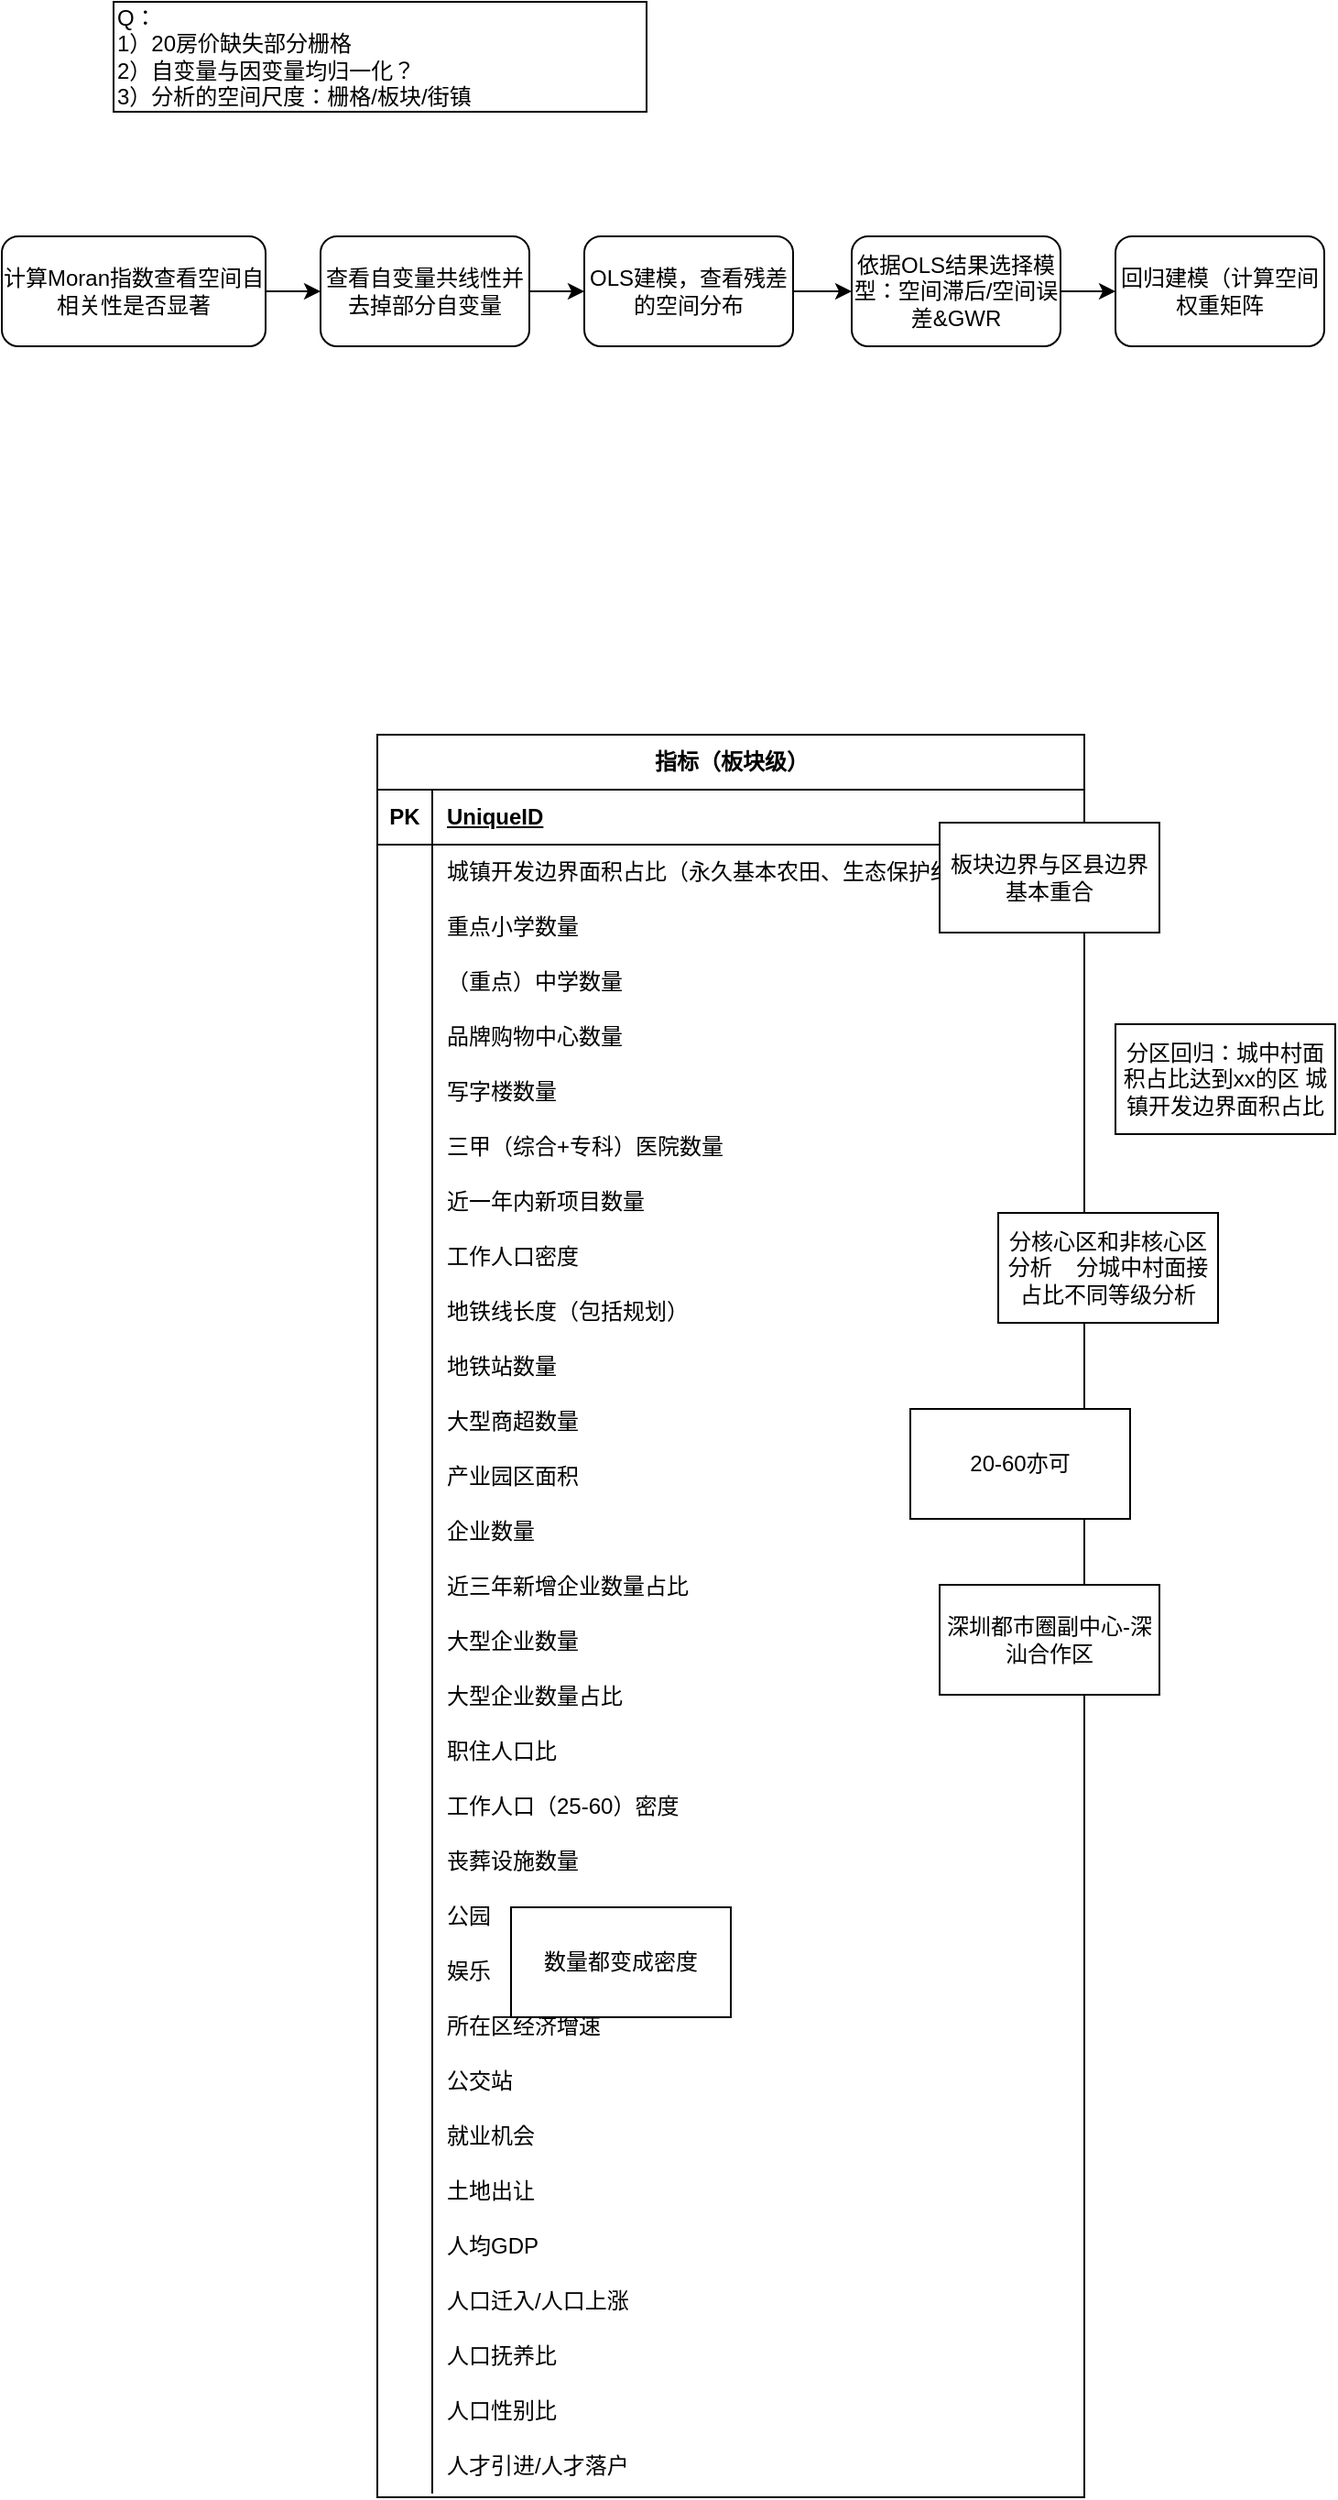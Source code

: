 <mxfile version="21.1.7" type="github">
  <diagram name="第 1 页" id="2RVoSp2hyiVE2TrDXlBS">
    <mxGraphModel dx="774" dy="516" grid="1" gridSize="16" guides="1" tooltips="1" connect="1" arrows="1" fold="1" page="1" pageScale="1" pageWidth="827" pageHeight="1169" math="0" shadow="0">
      <root>
        <mxCell id="0" />
        <mxCell id="1" parent="0" />
        <mxCell id="lRFjzlrGmd7auga3LPME-5" value="指标（板块级）" style="shape=table;startSize=30;container=1;collapsible=1;childLayout=tableLayout;fixedRows=1;rowLines=0;fontStyle=1;align=center;resizeLast=1;html=1;" parent="1" vertex="1">
          <mxGeometry x="221" y="432" width="386" height="962" as="geometry">
            <mxRectangle x="110" y="230" width="120" height="30" as="alternateBounds" />
          </mxGeometry>
        </mxCell>
        <mxCell id="lRFjzlrGmd7auga3LPME-6" value="" style="shape=tableRow;horizontal=0;startSize=0;swimlaneHead=0;swimlaneBody=0;fillColor=none;collapsible=0;dropTarget=0;points=[[0,0.5],[1,0.5]];portConstraint=eastwest;top=0;left=0;right=0;bottom=1;" parent="lRFjzlrGmd7auga3LPME-5" vertex="1">
          <mxGeometry y="30" width="386" height="30" as="geometry" />
        </mxCell>
        <mxCell id="lRFjzlrGmd7auga3LPME-7" value="PK" style="shape=partialRectangle;connectable=0;fillColor=none;top=0;left=0;bottom=0;right=0;fontStyle=1;overflow=hidden;whiteSpace=wrap;html=1;" parent="lRFjzlrGmd7auga3LPME-6" vertex="1">
          <mxGeometry width="30" height="30" as="geometry">
            <mxRectangle width="30" height="30" as="alternateBounds" />
          </mxGeometry>
        </mxCell>
        <mxCell id="lRFjzlrGmd7auga3LPME-8" value="UniqueID" style="shape=partialRectangle;connectable=0;fillColor=none;top=0;left=0;bottom=0;right=0;align=left;spacingLeft=6;fontStyle=5;overflow=hidden;whiteSpace=wrap;html=1;" parent="lRFjzlrGmd7auga3LPME-6" vertex="1">
          <mxGeometry x="30" width="356" height="30" as="geometry">
            <mxRectangle width="356" height="30" as="alternateBounds" />
          </mxGeometry>
        </mxCell>
        <mxCell id="lRFjzlrGmd7auga3LPME-12" value="" style="shape=tableRow;horizontal=0;startSize=0;swimlaneHead=0;swimlaneBody=0;fillColor=none;collapsible=0;dropTarget=0;points=[[0,0.5],[1,0.5]];portConstraint=eastwest;top=0;left=0;right=0;bottom=0;" parent="lRFjzlrGmd7auga3LPME-5" vertex="1">
          <mxGeometry y="60" width="386" height="30" as="geometry" />
        </mxCell>
        <mxCell id="lRFjzlrGmd7auga3LPME-13" value="" style="shape=partialRectangle;connectable=0;fillColor=none;top=0;left=0;bottom=0;right=0;editable=1;overflow=hidden;whiteSpace=wrap;html=1;" parent="lRFjzlrGmd7auga3LPME-12" vertex="1">
          <mxGeometry width="30" height="30" as="geometry">
            <mxRectangle width="30" height="30" as="alternateBounds" />
          </mxGeometry>
        </mxCell>
        <mxCell id="lRFjzlrGmd7auga3LPME-14" value="城镇开发边界面积占比（永久基本农田、生态保护红线占比）" style="shape=partialRectangle;connectable=0;fillColor=none;top=0;left=0;bottom=0;right=0;align=left;spacingLeft=6;overflow=hidden;whiteSpace=wrap;html=1;" parent="lRFjzlrGmd7auga3LPME-12" vertex="1">
          <mxGeometry x="30" width="356" height="30" as="geometry">
            <mxRectangle width="356" height="30" as="alternateBounds" />
          </mxGeometry>
        </mxCell>
        <mxCell id="lRFjzlrGmd7auga3LPME-15" value="" style="shape=tableRow;horizontal=0;startSize=0;swimlaneHead=0;swimlaneBody=0;fillColor=none;collapsible=0;dropTarget=0;points=[[0,0.5],[1,0.5]];portConstraint=eastwest;top=0;left=0;right=0;bottom=0;" parent="lRFjzlrGmd7auga3LPME-5" vertex="1">
          <mxGeometry y="90" width="386" height="30" as="geometry" />
        </mxCell>
        <mxCell id="lRFjzlrGmd7auga3LPME-16" value="" style="shape=partialRectangle;connectable=0;fillColor=none;top=0;left=0;bottom=0;right=0;editable=1;overflow=hidden;whiteSpace=wrap;html=1;" parent="lRFjzlrGmd7auga3LPME-15" vertex="1">
          <mxGeometry width="30" height="30" as="geometry">
            <mxRectangle width="30" height="30" as="alternateBounds" />
          </mxGeometry>
        </mxCell>
        <mxCell id="lRFjzlrGmd7auga3LPME-17" value="重点小学数量" style="shape=partialRectangle;connectable=0;fillColor=none;top=0;left=0;bottom=0;right=0;align=left;spacingLeft=6;overflow=hidden;whiteSpace=wrap;html=1;" parent="lRFjzlrGmd7auga3LPME-15" vertex="1">
          <mxGeometry x="30" width="356" height="30" as="geometry">
            <mxRectangle width="356" height="30" as="alternateBounds" />
          </mxGeometry>
        </mxCell>
        <mxCell id="lRFjzlrGmd7auga3LPME-31" style="shape=tableRow;horizontal=0;startSize=0;swimlaneHead=0;swimlaneBody=0;fillColor=none;collapsible=0;dropTarget=0;points=[[0,0.5],[1,0.5]];portConstraint=eastwest;top=0;left=0;right=0;bottom=0;" parent="lRFjzlrGmd7auga3LPME-5" vertex="1">
          <mxGeometry y="120" width="386" height="30" as="geometry" />
        </mxCell>
        <mxCell id="lRFjzlrGmd7auga3LPME-32" style="shape=partialRectangle;connectable=0;fillColor=none;top=0;left=0;bottom=0;right=0;editable=1;overflow=hidden;whiteSpace=wrap;html=1;" parent="lRFjzlrGmd7auga3LPME-31" vertex="1">
          <mxGeometry width="30" height="30" as="geometry">
            <mxRectangle width="30" height="30" as="alternateBounds" />
          </mxGeometry>
        </mxCell>
        <mxCell id="lRFjzlrGmd7auga3LPME-33" value="（重点）中学数量" style="shape=partialRectangle;connectable=0;fillColor=none;top=0;left=0;bottom=0;right=0;align=left;spacingLeft=6;overflow=hidden;whiteSpace=wrap;html=1;" parent="lRFjzlrGmd7auga3LPME-31" vertex="1">
          <mxGeometry x="30" width="356" height="30" as="geometry">
            <mxRectangle width="356" height="30" as="alternateBounds" />
          </mxGeometry>
        </mxCell>
        <mxCell id="lRFjzlrGmd7auga3LPME-28" style="shape=tableRow;horizontal=0;startSize=0;swimlaneHead=0;swimlaneBody=0;fillColor=none;collapsible=0;dropTarget=0;points=[[0,0.5],[1,0.5]];portConstraint=eastwest;top=0;left=0;right=0;bottom=0;" parent="lRFjzlrGmd7auga3LPME-5" vertex="1">
          <mxGeometry y="150" width="386" height="30" as="geometry" />
        </mxCell>
        <mxCell id="lRFjzlrGmd7auga3LPME-29" style="shape=partialRectangle;connectable=0;fillColor=none;top=0;left=0;bottom=0;right=0;editable=1;overflow=hidden;whiteSpace=wrap;html=1;" parent="lRFjzlrGmd7auga3LPME-28" vertex="1">
          <mxGeometry width="30" height="30" as="geometry">
            <mxRectangle width="30" height="30" as="alternateBounds" />
          </mxGeometry>
        </mxCell>
        <mxCell id="lRFjzlrGmd7auga3LPME-30" value="品牌购物中心数量" style="shape=partialRectangle;connectable=0;fillColor=none;top=0;left=0;bottom=0;right=0;align=left;spacingLeft=6;overflow=hidden;whiteSpace=wrap;html=1;" parent="lRFjzlrGmd7auga3LPME-28" vertex="1">
          <mxGeometry x="30" width="356" height="30" as="geometry">
            <mxRectangle width="356" height="30" as="alternateBounds" />
          </mxGeometry>
        </mxCell>
        <mxCell id="lRFjzlrGmd7auga3LPME-25" style="shape=tableRow;horizontal=0;startSize=0;swimlaneHead=0;swimlaneBody=0;fillColor=none;collapsible=0;dropTarget=0;points=[[0,0.5],[1,0.5]];portConstraint=eastwest;top=0;left=0;right=0;bottom=0;" parent="lRFjzlrGmd7auga3LPME-5" vertex="1">
          <mxGeometry y="180" width="386" height="30" as="geometry" />
        </mxCell>
        <mxCell id="lRFjzlrGmd7auga3LPME-26" style="shape=partialRectangle;connectable=0;fillColor=none;top=0;left=0;bottom=0;right=0;editable=1;overflow=hidden;whiteSpace=wrap;html=1;" parent="lRFjzlrGmd7auga3LPME-25" vertex="1">
          <mxGeometry width="30" height="30" as="geometry">
            <mxRectangle width="30" height="30" as="alternateBounds" />
          </mxGeometry>
        </mxCell>
        <mxCell id="lRFjzlrGmd7auga3LPME-27" value="写字楼数量" style="shape=partialRectangle;connectable=0;fillColor=none;top=0;left=0;bottom=0;right=0;align=left;spacingLeft=6;overflow=hidden;whiteSpace=wrap;html=1;" parent="lRFjzlrGmd7auga3LPME-25" vertex="1">
          <mxGeometry x="30" width="356" height="30" as="geometry">
            <mxRectangle width="356" height="30" as="alternateBounds" />
          </mxGeometry>
        </mxCell>
        <mxCell id="lRFjzlrGmd7auga3LPME-22" style="shape=tableRow;horizontal=0;startSize=0;swimlaneHead=0;swimlaneBody=0;fillColor=none;collapsible=0;dropTarget=0;points=[[0,0.5],[1,0.5]];portConstraint=eastwest;top=0;left=0;right=0;bottom=0;" parent="lRFjzlrGmd7auga3LPME-5" vertex="1">
          <mxGeometry y="210" width="386" height="30" as="geometry" />
        </mxCell>
        <mxCell id="lRFjzlrGmd7auga3LPME-23" style="shape=partialRectangle;connectable=0;fillColor=none;top=0;left=0;bottom=0;right=0;editable=1;overflow=hidden;whiteSpace=wrap;html=1;" parent="lRFjzlrGmd7auga3LPME-22" vertex="1">
          <mxGeometry width="30" height="30" as="geometry">
            <mxRectangle width="30" height="30" as="alternateBounds" />
          </mxGeometry>
        </mxCell>
        <mxCell id="lRFjzlrGmd7auga3LPME-24" value="三甲（综合+专科）医院数量" style="shape=partialRectangle;connectable=0;fillColor=none;top=0;left=0;bottom=0;right=0;align=left;spacingLeft=6;overflow=hidden;whiteSpace=wrap;html=1;" parent="lRFjzlrGmd7auga3LPME-22" vertex="1">
          <mxGeometry x="30" width="356" height="30" as="geometry">
            <mxRectangle width="356" height="30" as="alternateBounds" />
          </mxGeometry>
        </mxCell>
        <mxCell id="lRFjzlrGmd7auga3LPME-19" style="shape=tableRow;horizontal=0;startSize=0;swimlaneHead=0;swimlaneBody=0;fillColor=none;collapsible=0;dropTarget=0;points=[[0,0.5],[1,0.5]];portConstraint=eastwest;top=0;left=0;right=0;bottom=0;" parent="lRFjzlrGmd7auga3LPME-5" vertex="1">
          <mxGeometry y="240" width="386" height="30" as="geometry" />
        </mxCell>
        <mxCell id="lRFjzlrGmd7auga3LPME-20" style="shape=partialRectangle;connectable=0;fillColor=none;top=0;left=0;bottom=0;right=0;editable=1;overflow=hidden;whiteSpace=wrap;html=1;" parent="lRFjzlrGmd7auga3LPME-19" vertex="1">
          <mxGeometry width="30" height="30" as="geometry">
            <mxRectangle width="30" height="30" as="alternateBounds" />
          </mxGeometry>
        </mxCell>
        <mxCell id="lRFjzlrGmd7auga3LPME-21" value="近一年内新项目数量" style="shape=partialRectangle;connectable=0;fillColor=none;top=0;left=0;bottom=0;right=0;align=left;spacingLeft=6;overflow=hidden;whiteSpace=wrap;html=1;" parent="lRFjzlrGmd7auga3LPME-19" vertex="1">
          <mxGeometry x="30" width="356" height="30" as="geometry">
            <mxRectangle width="356" height="30" as="alternateBounds" />
          </mxGeometry>
        </mxCell>
        <mxCell id="lRFjzlrGmd7auga3LPME-43" style="shape=tableRow;horizontal=0;startSize=0;swimlaneHead=0;swimlaneBody=0;fillColor=none;collapsible=0;dropTarget=0;points=[[0,0.5],[1,0.5]];portConstraint=eastwest;top=0;left=0;right=0;bottom=0;" parent="lRFjzlrGmd7auga3LPME-5" vertex="1">
          <mxGeometry y="270" width="386" height="30" as="geometry" />
        </mxCell>
        <mxCell id="lRFjzlrGmd7auga3LPME-44" style="shape=partialRectangle;connectable=0;fillColor=none;top=0;left=0;bottom=0;right=0;editable=1;overflow=hidden;whiteSpace=wrap;html=1;" parent="lRFjzlrGmd7auga3LPME-43" vertex="1">
          <mxGeometry width="30" height="30" as="geometry">
            <mxRectangle width="30" height="30" as="alternateBounds" />
          </mxGeometry>
        </mxCell>
        <mxCell id="lRFjzlrGmd7auga3LPME-45" value="工作人口密度" style="shape=partialRectangle;connectable=0;fillColor=none;top=0;left=0;bottom=0;right=0;align=left;spacingLeft=6;overflow=hidden;whiteSpace=wrap;html=1;" parent="lRFjzlrGmd7auga3LPME-43" vertex="1">
          <mxGeometry x="30" width="356" height="30" as="geometry">
            <mxRectangle width="356" height="30" as="alternateBounds" />
          </mxGeometry>
        </mxCell>
        <mxCell id="lRFjzlrGmd7auga3LPME-40" style="shape=tableRow;horizontal=0;startSize=0;swimlaneHead=0;swimlaneBody=0;fillColor=none;collapsible=0;dropTarget=0;points=[[0,0.5],[1,0.5]];portConstraint=eastwest;top=0;left=0;right=0;bottom=0;" parent="lRFjzlrGmd7auga3LPME-5" vertex="1">
          <mxGeometry y="300" width="386" height="30" as="geometry" />
        </mxCell>
        <mxCell id="lRFjzlrGmd7auga3LPME-41" style="shape=partialRectangle;connectable=0;fillColor=none;top=0;left=0;bottom=0;right=0;editable=1;overflow=hidden;whiteSpace=wrap;html=1;" parent="lRFjzlrGmd7auga3LPME-40" vertex="1">
          <mxGeometry width="30" height="30" as="geometry">
            <mxRectangle width="30" height="30" as="alternateBounds" />
          </mxGeometry>
        </mxCell>
        <mxCell id="lRFjzlrGmd7auga3LPME-42" value="地铁线长度（包括规划）" style="shape=partialRectangle;connectable=0;fillColor=none;top=0;left=0;bottom=0;right=0;align=left;spacingLeft=6;overflow=hidden;whiteSpace=wrap;html=1;" parent="lRFjzlrGmd7auga3LPME-40" vertex="1">
          <mxGeometry x="30" width="356" height="30" as="geometry">
            <mxRectangle width="356" height="30" as="alternateBounds" />
          </mxGeometry>
        </mxCell>
        <mxCell id="lRFjzlrGmd7auga3LPME-37" style="shape=tableRow;horizontal=0;startSize=0;swimlaneHead=0;swimlaneBody=0;fillColor=none;collapsible=0;dropTarget=0;points=[[0,0.5],[1,0.5]];portConstraint=eastwest;top=0;left=0;right=0;bottom=0;" parent="lRFjzlrGmd7auga3LPME-5" vertex="1">
          <mxGeometry y="330" width="386" height="30" as="geometry" />
        </mxCell>
        <mxCell id="lRFjzlrGmd7auga3LPME-38" style="shape=partialRectangle;connectable=0;fillColor=none;top=0;left=0;bottom=0;right=0;editable=1;overflow=hidden;whiteSpace=wrap;html=1;" parent="lRFjzlrGmd7auga3LPME-37" vertex="1">
          <mxGeometry width="30" height="30" as="geometry">
            <mxRectangle width="30" height="30" as="alternateBounds" />
          </mxGeometry>
        </mxCell>
        <mxCell id="lRFjzlrGmd7auga3LPME-39" value="地铁站数量" style="shape=partialRectangle;connectable=0;fillColor=none;top=0;left=0;bottom=0;right=0;align=left;spacingLeft=6;overflow=hidden;whiteSpace=wrap;html=1;" parent="lRFjzlrGmd7auga3LPME-37" vertex="1">
          <mxGeometry x="30" width="356" height="30" as="geometry">
            <mxRectangle width="356" height="30" as="alternateBounds" />
          </mxGeometry>
        </mxCell>
        <mxCell id="lRFjzlrGmd7auga3LPME-34" style="shape=tableRow;horizontal=0;startSize=0;swimlaneHead=0;swimlaneBody=0;fillColor=none;collapsible=0;dropTarget=0;points=[[0,0.5],[1,0.5]];portConstraint=eastwest;top=0;left=0;right=0;bottom=0;" parent="lRFjzlrGmd7auga3LPME-5" vertex="1">
          <mxGeometry y="360" width="386" height="30" as="geometry" />
        </mxCell>
        <mxCell id="lRFjzlrGmd7auga3LPME-35" style="shape=partialRectangle;connectable=0;fillColor=none;top=0;left=0;bottom=0;right=0;editable=1;overflow=hidden;whiteSpace=wrap;html=1;" parent="lRFjzlrGmd7auga3LPME-34" vertex="1">
          <mxGeometry width="30" height="30" as="geometry">
            <mxRectangle width="30" height="30" as="alternateBounds" />
          </mxGeometry>
        </mxCell>
        <mxCell id="lRFjzlrGmd7auga3LPME-36" value="大型商超数量" style="shape=partialRectangle;connectable=0;fillColor=none;top=0;left=0;bottom=0;right=0;align=left;spacingLeft=6;overflow=hidden;whiteSpace=wrap;html=1;" parent="lRFjzlrGmd7auga3LPME-34" vertex="1">
          <mxGeometry x="30" width="356" height="30" as="geometry">
            <mxRectangle width="356" height="30" as="alternateBounds" />
          </mxGeometry>
        </mxCell>
        <mxCell id="lRFjzlrGmd7auga3LPME-52" style="shape=tableRow;horizontal=0;startSize=0;swimlaneHead=0;swimlaneBody=0;fillColor=none;collapsible=0;dropTarget=0;points=[[0,0.5],[1,0.5]];portConstraint=eastwest;top=0;left=0;right=0;bottom=0;" parent="lRFjzlrGmd7auga3LPME-5" vertex="1">
          <mxGeometry y="390" width="386" height="30" as="geometry" />
        </mxCell>
        <mxCell id="lRFjzlrGmd7auga3LPME-53" style="shape=partialRectangle;connectable=0;fillColor=none;top=0;left=0;bottom=0;right=0;editable=1;overflow=hidden;whiteSpace=wrap;html=1;" parent="lRFjzlrGmd7auga3LPME-52" vertex="1">
          <mxGeometry width="30" height="30" as="geometry">
            <mxRectangle width="30" height="30" as="alternateBounds" />
          </mxGeometry>
        </mxCell>
        <mxCell id="lRFjzlrGmd7auga3LPME-54" value="产业园区面积" style="shape=partialRectangle;connectable=0;fillColor=none;top=0;left=0;bottom=0;right=0;align=left;spacingLeft=6;overflow=hidden;whiteSpace=wrap;html=1;" parent="lRFjzlrGmd7auga3LPME-52" vertex="1">
          <mxGeometry x="30" width="356" height="30" as="geometry">
            <mxRectangle width="356" height="30" as="alternateBounds" />
          </mxGeometry>
        </mxCell>
        <mxCell id="lRFjzlrGmd7auga3LPME-49" style="shape=tableRow;horizontal=0;startSize=0;swimlaneHead=0;swimlaneBody=0;fillColor=none;collapsible=0;dropTarget=0;points=[[0,0.5],[1,0.5]];portConstraint=eastwest;top=0;left=0;right=0;bottom=0;" parent="lRFjzlrGmd7auga3LPME-5" vertex="1">
          <mxGeometry y="420" width="386" height="30" as="geometry" />
        </mxCell>
        <mxCell id="lRFjzlrGmd7auga3LPME-50" style="shape=partialRectangle;connectable=0;fillColor=none;top=0;left=0;bottom=0;right=0;editable=1;overflow=hidden;whiteSpace=wrap;html=1;" parent="lRFjzlrGmd7auga3LPME-49" vertex="1">
          <mxGeometry width="30" height="30" as="geometry">
            <mxRectangle width="30" height="30" as="alternateBounds" />
          </mxGeometry>
        </mxCell>
        <mxCell id="lRFjzlrGmd7auga3LPME-51" value="企业数量" style="shape=partialRectangle;connectable=0;fillColor=none;top=0;left=0;bottom=0;right=0;align=left;spacingLeft=6;overflow=hidden;whiteSpace=wrap;html=1;" parent="lRFjzlrGmd7auga3LPME-49" vertex="1">
          <mxGeometry x="30" width="356" height="30" as="geometry">
            <mxRectangle width="356" height="30" as="alternateBounds" />
          </mxGeometry>
        </mxCell>
        <mxCell id="lRFjzlrGmd7auga3LPME-46" style="shape=tableRow;horizontal=0;startSize=0;swimlaneHead=0;swimlaneBody=0;fillColor=none;collapsible=0;dropTarget=0;points=[[0,0.5],[1,0.5]];portConstraint=eastwest;top=0;left=0;right=0;bottom=0;" parent="lRFjzlrGmd7auga3LPME-5" vertex="1">
          <mxGeometry y="450" width="386" height="30" as="geometry" />
        </mxCell>
        <mxCell id="lRFjzlrGmd7auga3LPME-47" style="shape=partialRectangle;connectable=0;fillColor=none;top=0;left=0;bottom=0;right=0;editable=1;overflow=hidden;whiteSpace=wrap;html=1;" parent="lRFjzlrGmd7auga3LPME-46" vertex="1">
          <mxGeometry width="30" height="30" as="geometry">
            <mxRectangle width="30" height="30" as="alternateBounds" />
          </mxGeometry>
        </mxCell>
        <mxCell id="lRFjzlrGmd7auga3LPME-48" value="近三年新增企业数量占比" style="shape=partialRectangle;connectable=0;fillColor=none;top=0;left=0;bottom=0;right=0;align=left;spacingLeft=6;overflow=hidden;whiteSpace=wrap;html=1;" parent="lRFjzlrGmd7auga3LPME-46" vertex="1">
          <mxGeometry x="30" width="356" height="30" as="geometry">
            <mxRectangle width="356" height="30" as="alternateBounds" />
          </mxGeometry>
        </mxCell>
        <mxCell id="lRFjzlrGmd7auga3LPME-55" style="shape=tableRow;horizontal=0;startSize=0;swimlaneHead=0;swimlaneBody=0;fillColor=none;collapsible=0;dropTarget=0;points=[[0,0.5],[1,0.5]];portConstraint=eastwest;top=0;left=0;right=0;bottom=0;" parent="lRFjzlrGmd7auga3LPME-5" vertex="1">
          <mxGeometry y="480" width="386" height="30" as="geometry" />
        </mxCell>
        <mxCell id="lRFjzlrGmd7auga3LPME-56" style="shape=partialRectangle;connectable=0;fillColor=none;top=0;left=0;bottom=0;right=0;editable=1;overflow=hidden;whiteSpace=wrap;html=1;" parent="lRFjzlrGmd7auga3LPME-55" vertex="1">
          <mxGeometry width="30" height="30" as="geometry">
            <mxRectangle width="30" height="30" as="alternateBounds" />
          </mxGeometry>
        </mxCell>
        <mxCell id="lRFjzlrGmd7auga3LPME-57" value="大型企业数量" style="shape=partialRectangle;connectable=0;fillColor=none;top=0;left=0;bottom=0;right=0;align=left;spacingLeft=6;overflow=hidden;whiteSpace=wrap;html=1;" parent="lRFjzlrGmd7auga3LPME-55" vertex="1">
          <mxGeometry x="30" width="356" height="30" as="geometry">
            <mxRectangle width="356" height="30" as="alternateBounds" />
          </mxGeometry>
        </mxCell>
        <mxCell id="lRFjzlrGmd7auga3LPME-59" style="shape=tableRow;horizontal=0;startSize=0;swimlaneHead=0;swimlaneBody=0;fillColor=none;collapsible=0;dropTarget=0;points=[[0,0.5],[1,0.5]];portConstraint=eastwest;top=0;left=0;right=0;bottom=0;" parent="lRFjzlrGmd7auga3LPME-5" vertex="1">
          <mxGeometry y="510" width="386" height="30" as="geometry" />
        </mxCell>
        <mxCell id="lRFjzlrGmd7auga3LPME-60" style="shape=partialRectangle;connectable=0;fillColor=none;top=0;left=0;bottom=0;right=0;editable=1;overflow=hidden;whiteSpace=wrap;html=1;" parent="lRFjzlrGmd7auga3LPME-59" vertex="1">
          <mxGeometry width="30" height="30" as="geometry">
            <mxRectangle width="30" height="30" as="alternateBounds" />
          </mxGeometry>
        </mxCell>
        <mxCell id="lRFjzlrGmd7auga3LPME-61" value="大型企业数量占比" style="shape=partialRectangle;connectable=0;fillColor=none;top=0;left=0;bottom=0;right=0;align=left;spacingLeft=6;overflow=hidden;whiteSpace=wrap;html=1;" parent="lRFjzlrGmd7auga3LPME-59" vertex="1">
          <mxGeometry x="30" width="356" height="30" as="geometry">
            <mxRectangle width="356" height="30" as="alternateBounds" />
          </mxGeometry>
        </mxCell>
        <mxCell id="lRFjzlrGmd7auga3LPME-65" style="shape=tableRow;horizontal=0;startSize=0;swimlaneHead=0;swimlaneBody=0;fillColor=none;collapsible=0;dropTarget=0;points=[[0,0.5],[1,0.5]];portConstraint=eastwest;top=0;left=0;right=0;bottom=0;" parent="lRFjzlrGmd7auga3LPME-5" vertex="1">
          <mxGeometry y="540" width="386" height="30" as="geometry" />
        </mxCell>
        <mxCell id="lRFjzlrGmd7auga3LPME-66" style="shape=partialRectangle;connectable=0;fillColor=none;top=0;left=0;bottom=0;right=0;editable=1;overflow=hidden;whiteSpace=wrap;html=1;" parent="lRFjzlrGmd7auga3LPME-65" vertex="1">
          <mxGeometry width="30" height="30" as="geometry">
            <mxRectangle width="30" height="30" as="alternateBounds" />
          </mxGeometry>
        </mxCell>
        <mxCell id="lRFjzlrGmd7auga3LPME-67" value="职住人口比" style="shape=partialRectangle;connectable=0;fillColor=none;top=0;left=0;bottom=0;right=0;align=left;spacingLeft=6;overflow=hidden;whiteSpace=wrap;html=1;" parent="lRFjzlrGmd7auga3LPME-65" vertex="1">
          <mxGeometry x="30" width="356" height="30" as="geometry">
            <mxRectangle width="356" height="30" as="alternateBounds" />
          </mxGeometry>
        </mxCell>
        <mxCell id="lRFjzlrGmd7auga3LPME-71" style="shape=tableRow;horizontal=0;startSize=0;swimlaneHead=0;swimlaneBody=0;fillColor=none;collapsible=0;dropTarget=0;points=[[0,0.5],[1,0.5]];portConstraint=eastwest;top=0;left=0;right=0;bottom=0;" parent="lRFjzlrGmd7auga3LPME-5" vertex="1">
          <mxGeometry y="570" width="386" height="30" as="geometry" />
        </mxCell>
        <mxCell id="lRFjzlrGmd7auga3LPME-72" style="shape=partialRectangle;connectable=0;fillColor=none;top=0;left=0;bottom=0;right=0;editable=1;overflow=hidden;whiteSpace=wrap;html=1;" parent="lRFjzlrGmd7auga3LPME-71" vertex="1">
          <mxGeometry width="30" height="30" as="geometry">
            <mxRectangle width="30" height="30" as="alternateBounds" />
          </mxGeometry>
        </mxCell>
        <mxCell id="lRFjzlrGmd7auga3LPME-73" value="工作人口（25-60）密度" style="shape=partialRectangle;connectable=0;fillColor=none;top=0;left=0;bottom=0;right=0;align=left;spacingLeft=6;overflow=hidden;whiteSpace=wrap;html=1;" parent="lRFjzlrGmd7auga3LPME-71" vertex="1">
          <mxGeometry x="30" width="356" height="30" as="geometry">
            <mxRectangle width="356" height="30" as="alternateBounds" />
          </mxGeometry>
        </mxCell>
        <mxCell id="lRFjzlrGmd7auga3LPME-74" style="shape=tableRow;horizontal=0;startSize=0;swimlaneHead=0;swimlaneBody=0;fillColor=none;collapsible=0;dropTarget=0;points=[[0,0.5],[1,0.5]];portConstraint=eastwest;top=0;left=0;right=0;bottom=0;" parent="lRFjzlrGmd7auga3LPME-5" vertex="1">
          <mxGeometry y="600" width="386" height="30" as="geometry" />
        </mxCell>
        <mxCell id="lRFjzlrGmd7auga3LPME-75" style="shape=partialRectangle;connectable=0;fillColor=none;top=0;left=0;bottom=0;right=0;editable=1;overflow=hidden;whiteSpace=wrap;html=1;" parent="lRFjzlrGmd7auga3LPME-74" vertex="1">
          <mxGeometry width="30" height="30" as="geometry">
            <mxRectangle width="30" height="30" as="alternateBounds" />
          </mxGeometry>
        </mxCell>
        <mxCell id="lRFjzlrGmd7auga3LPME-76" value="丧葬设施数量" style="shape=partialRectangle;connectable=0;fillColor=none;top=0;left=0;bottom=0;right=0;align=left;spacingLeft=6;overflow=hidden;whiteSpace=wrap;html=1;" parent="lRFjzlrGmd7auga3LPME-74" vertex="1">
          <mxGeometry x="30" width="356" height="30" as="geometry">
            <mxRectangle width="356" height="30" as="alternateBounds" />
          </mxGeometry>
        </mxCell>
        <mxCell id="lRFjzlrGmd7auga3LPME-81" style="shape=tableRow;horizontal=0;startSize=0;swimlaneHead=0;swimlaneBody=0;fillColor=none;collapsible=0;dropTarget=0;points=[[0,0.5],[1,0.5]];portConstraint=eastwest;top=0;left=0;right=0;bottom=0;" parent="lRFjzlrGmd7auga3LPME-5" vertex="1">
          <mxGeometry y="630" width="386" height="30" as="geometry" />
        </mxCell>
        <mxCell id="lRFjzlrGmd7auga3LPME-82" style="shape=partialRectangle;connectable=0;fillColor=none;top=0;left=0;bottom=0;right=0;editable=1;overflow=hidden;whiteSpace=wrap;html=1;" parent="lRFjzlrGmd7auga3LPME-81" vertex="1">
          <mxGeometry width="30" height="30" as="geometry">
            <mxRectangle width="30" height="30" as="alternateBounds" />
          </mxGeometry>
        </mxCell>
        <mxCell id="lRFjzlrGmd7auga3LPME-83" value="公园" style="shape=partialRectangle;connectable=0;fillColor=none;top=0;left=0;bottom=0;right=0;align=left;spacingLeft=6;overflow=hidden;whiteSpace=wrap;html=1;" parent="lRFjzlrGmd7auga3LPME-81" vertex="1">
          <mxGeometry x="30" width="356" height="30" as="geometry">
            <mxRectangle width="356" height="30" as="alternateBounds" />
          </mxGeometry>
        </mxCell>
        <mxCell id="lRFjzlrGmd7auga3LPME-84" style="shape=tableRow;horizontal=0;startSize=0;swimlaneHead=0;swimlaneBody=0;fillColor=none;collapsible=0;dropTarget=0;points=[[0,0.5],[1,0.5]];portConstraint=eastwest;top=0;left=0;right=0;bottom=0;" parent="lRFjzlrGmd7auga3LPME-5" vertex="1">
          <mxGeometry y="660" width="386" height="30" as="geometry" />
        </mxCell>
        <mxCell id="lRFjzlrGmd7auga3LPME-85" style="shape=partialRectangle;connectable=0;fillColor=none;top=0;left=0;bottom=0;right=0;editable=1;overflow=hidden;whiteSpace=wrap;html=1;" parent="lRFjzlrGmd7auga3LPME-84" vertex="1">
          <mxGeometry width="30" height="30" as="geometry">
            <mxRectangle width="30" height="30" as="alternateBounds" />
          </mxGeometry>
        </mxCell>
        <mxCell id="lRFjzlrGmd7auga3LPME-86" value="娱乐" style="shape=partialRectangle;connectable=0;fillColor=none;top=0;left=0;bottom=0;right=0;align=left;spacingLeft=6;overflow=hidden;whiteSpace=wrap;html=1;" parent="lRFjzlrGmd7auga3LPME-84" vertex="1">
          <mxGeometry x="30" width="356" height="30" as="geometry">
            <mxRectangle width="356" height="30" as="alternateBounds" />
          </mxGeometry>
        </mxCell>
        <mxCell id="lRFjzlrGmd7auga3LPME-90" style="shape=tableRow;horizontal=0;startSize=0;swimlaneHead=0;swimlaneBody=0;fillColor=none;collapsible=0;dropTarget=0;points=[[0,0.5],[1,0.5]];portConstraint=eastwest;top=0;left=0;right=0;bottom=0;" parent="lRFjzlrGmd7auga3LPME-5" vertex="1">
          <mxGeometry y="690" width="386" height="30" as="geometry" />
        </mxCell>
        <mxCell id="lRFjzlrGmd7auga3LPME-91" style="shape=partialRectangle;connectable=0;fillColor=none;top=0;left=0;bottom=0;right=0;editable=1;overflow=hidden;whiteSpace=wrap;html=1;" parent="lRFjzlrGmd7auga3LPME-90" vertex="1">
          <mxGeometry width="30" height="30" as="geometry">
            <mxRectangle width="30" height="30" as="alternateBounds" />
          </mxGeometry>
        </mxCell>
        <mxCell id="lRFjzlrGmd7auga3LPME-92" value="所在区经济增速" style="shape=partialRectangle;connectable=0;fillColor=none;top=0;left=0;bottom=0;right=0;align=left;spacingLeft=6;overflow=hidden;whiteSpace=wrap;html=1;" parent="lRFjzlrGmd7auga3LPME-90" vertex="1">
          <mxGeometry x="30" width="356" height="30" as="geometry">
            <mxRectangle width="356" height="30" as="alternateBounds" />
          </mxGeometry>
        </mxCell>
        <mxCell id="lRFjzlrGmd7auga3LPME-93" style="shape=tableRow;horizontal=0;startSize=0;swimlaneHead=0;swimlaneBody=0;fillColor=none;collapsible=0;dropTarget=0;points=[[0,0.5],[1,0.5]];portConstraint=eastwest;top=0;left=0;right=0;bottom=0;" parent="lRFjzlrGmd7auga3LPME-5" vertex="1">
          <mxGeometry y="720" width="386" height="30" as="geometry" />
        </mxCell>
        <mxCell id="lRFjzlrGmd7auga3LPME-94" style="shape=partialRectangle;connectable=0;fillColor=none;top=0;left=0;bottom=0;right=0;editable=1;overflow=hidden;whiteSpace=wrap;html=1;" parent="lRFjzlrGmd7auga3LPME-93" vertex="1">
          <mxGeometry width="30" height="30" as="geometry">
            <mxRectangle width="30" height="30" as="alternateBounds" />
          </mxGeometry>
        </mxCell>
        <mxCell id="lRFjzlrGmd7auga3LPME-95" value="公交站" style="shape=partialRectangle;connectable=0;fillColor=none;top=0;left=0;bottom=0;right=0;align=left;spacingLeft=6;overflow=hidden;whiteSpace=wrap;html=1;" parent="lRFjzlrGmd7auga3LPME-93" vertex="1">
          <mxGeometry x="30" width="356" height="30" as="geometry">
            <mxRectangle width="356" height="30" as="alternateBounds" />
          </mxGeometry>
        </mxCell>
        <mxCell id="lRFjzlrGmd7auga3LPME-96" style="shape=tableRow;horizontal=0;startSize=0;swimlaneHead=0;swimlaneBody=0;fillColor=none;collapsible=0;dropTarget=0;points=[[0,0.5],[1,0.5]];portConstraint=eastwest;top=0;left=0;right=0;bottom=0;" parent="lRFjzlrGmd7auga3LPME-5" vertex="1">
          <mxGeometry y="750" width="386" height="30" as="geometry" />
        </mxCell>
        <mxCell id="lRFjzlrGmd7auga3LPME-97" style="shape=partialRectangle;connectable=0;fillColor=none;top=0;left=0;bottom=0;right=0;editable=1;overflow=hidden;whiteSpace=wrap;html=1;" parent="lRFjzlrGmd7auga3LPME-96" vertex="1">
          <mxGeometry width="30" height="30" as="geometry">
            <mxRectangle width="30" height="30" as="alternateBounds" />
          </mxGeometry>
        </mxCell>
        <mxCell id="lRFjzlrGmd7auga3LPME-98" value="就业机会" style="shape=partialRectangle;connectable=0;fillColor=none;top=0;left=0;bottom=0;right=0;align=left;spacingLeft=6;overflow=hidden;whiteSpace=wrap;html=1;" parent="lRFjzlrGmd7auga3LPME-96" vertex="1">
          <mxGeometry x="30" width="356" height="30" as="geometry">
            <mxRectangle width="356" height="30" as="alternateBounds" />
          </mxGeometry>
        </mxCell>
        <mxCell id="lRFjzlrGmd7auga3LPME-99" style="shape=tableRow;horizontal=0;startSize=0;swimlaneHead=0;swimlaneBody=0;fillColor=none;collapsible=0;dropTarget=0;points=[[0,0.5],[1,0.5]];portConstraint=eastwest;top=0;left=0;right=0;bottom=0;" parent="lRFjzlrGmd7auga3LPME-5" vertex="1">
          <mxGeometry y="780" width="386" height="30" as="geometry" />
        </mxCell>
        <mxCell id="lRFjzlrGmd7auga3LPME-100" style="shape=partialRectangle;connectable=0;fillColor=none;top=0;left=0;bottom=0;right=0;editable=1;overflow=hidden;whiteSpace=wrap;html=1;" parent="lRFjzlrGmd7auga3LPME-99" vertex="1">
          <mxGeometry width="30" height="30" as="geometry">
            <mxRectangle width="30" height="30" as="alternateBounds" />
          </mxGeometry>
        </mxCell>
        <mxCell id="lRFjzlrGmd7auga3LPME-101" value="土地出让" style="shape=partialRectangle;connectable=0;fillColor=none;top=0;left=0;bottom=0;right=0;align=left;spacingLeft=6;overflow=hidden;whiteSpace=wrap;html=1;" parent="lRFjzlrGmd7auga3LPME-99" vertex="1">
          <mxGeometry x="30" width="356" height="30" as="geometry">
            <mxRectangle width="356" height="30" as="alternateBounds" />
          </mxGeometry>
        </mxCell>
        <mxCell id="lRFjzlrGmd7auga3LPME-102" style="shape=tableRow;horizontal=0;startSize=0;swimlaneHead=0;swimlaneBody=0;fillColor=none;collapsible=0;dropTarget=0;points=[[0,0.5],[1,0.5]];portConstraint=eastwest;top=0;left=0;right=0;bottom=0;" parent="lRFjzlrGmd7auga3LPME-5" vertex="1">
          <mxGeometry y="810" width="386" height="30" as="geometry" />
        </mxCell>
        <mxCell id="lRFjzlrGmd7auga3LPME-103" style="shape=partialRectangle;connectable=0;fillColor=none;top=0;left=0;bottom=0;right=0;editable=1;overflow=hidden;whiteSpace=wrap;html=1;" parent="lRFjzlrGmd7auga3LPME-102" vertex="1">
          <mxGeometry width="30" height="30" as="geometry">
            <mxRectangle width="30" height="30" as="alternateBounds" />
          </mxGeometry>
        </mxCell>
        <mxCell id="lRFjzlrGmd7auga3LPME-104" value="人均GDP" style="shape=partialRectangle;connectable=0;fillColor=none;top=0;left=0;bottom=0;right=0;align=left;spacingLeft=6;overflow=hidden;whiteSpace=wrap;html=1;" parent="lRFjzlrGmd7auga3LPME-102" vertex="1">
          <mxGeometry x="30" width="356" height="30" as="geometry">
            <mxRectangle width="356" height="30" as="alternateBounds" />
          </mxGeometry>
        </mxCell>
        <mxCell id="lRFjzlrGmd7auga3LPME-105" style="shape=tableRow;horizontal=0;startSize=0;swimlaneHead=0;swimlaneBody=0;fillColor=none;collapsible=0;dropTarget=0;points=[[0,0.5],[1,0.5]];portConstraint=eastwest;top=0;left=0;right=0;bottom=0;" parent="lRFjzlrGmd7auga3LPME-5" vertex="1">
          <mxGeometry y="840" width="386" height="30" as="geometry" />
        </mxCell>
        <mxCell id="lRFjzlrGmd7auga3LPME-106" style="shape=partialRectangle;connectable=0;fillColor=none;top=0;left=0;bottom=0;right=0;editable=1;overflow=hidden;whiteSpace=wrap;html=1;" parent="lRFjzlrGmd7auga3LPME-105" vertex="1">
          <mxGeometry width="30" height="30" as="geometry">
            <mxRectangle width="30" height="30" as="alternateBounds" />
          </mxGeometry>
        </mxCell>
        <mxCell id="lRFjzlrGmd7auga3LPME-107" value="人口迁入/人口上涨" style="shape=partialRectangle;connectable=0;fillColor=none;top=0;left=0;bottom=0;right=0;align=left;spacingLeft=6;overflow=hidden;whiteSpace=wrap;html=1;" parent="lRFjzlrGmd7auga3LPME-105" vertex="1">
          <mxGeometry x="30" width="356" height="30" as="geometry">
            <mxRectangle width="356" height="30" as="alternateBounds" />
          </mxGeometry>
        </mxCell>
        <mxCell id="lRFjzlrGmd7auga3LPME-108" style="shape=tableRow;horizontal=0;startSize=0;swimlaneHead=0;swimlaneBody=0;fillColor=none;collapsible=0;dropTarget=0;points=[[0,0.5],[1,0.5]];portConstraint=eastwest;top=0;left=0;right=0;bottom=0;" parent="lRFjzlrGmd7auga3LPME-5" vertex="1">
          <mxGeometry y="870" width="386" height="30" as="geometry" />
        </mxCell>
        <mxCell id="lRFjzlrGmd7auga3LPME-109" style="shape=partialRectangle;connectable=0;fillColor=none;top=0;left=0;bottom=0;right=0;editable=1;overflow=hidden;whiteSpace=wrap;html=1;" parent="lRFjzlrGmd7auga3LPME-108" vertex="1">
          <mxGeometry width="30" height="30" as="geometry">
            <mxRectangle width="30" height="30" as="alternateBounds" />
          </mxGeometry>
        </mxCell>
        <mxCell id="lRFjzlrGmd7auga3LPME-110" value="人口抚养比" style="shape=partialRectangle;connectable=0;fillColor=none;top=0;left=0;bottom=0;right=0;align=left;spacingLeft=6;overflow=hidden;whiteSpace=wrap;html=1;" parent="lRFjzlrGmd7auga3LPME-108" vertex="1">
          <mxGeometry x="30" width="356" height="30" as="geometry">
            <mxRectangle width="356" height="30" as="alternateBounds" />
          </mxGeometry>
        </mxCell>
        <mxCell id="lRFjzlrGmd7auga3LPME-111" style="shape=tableRow;horizontal=0;startSize=0;swimlaneHead=0;swimlaneBody=0;fillColor=none;collapsible=0;dropTarget=0;points=[[0,0.5],[1,0.5]];portConstraint=eastwest;top=0;left=0;right=0;bottom=0;" parent="lRFjzlrGmd7auga3LPME-5" vertex="1">
          <mxGeometry y="900" width="386" height="30" as="geometry" />
        </mxCell>
        <mxCell id="lRFjzlrGmd7auga3LPME-112" style="shape=partialRectangle;connectable=0;fillColor=none;top=0;left=0;bottom=0;right=0;editable=1;overflow=hidden;whiteSpace=wrap;html=1;" parent="lRFjzlrGmd7auga3LPME-111" vertex="1">
          <mxGeometry width="30" height="30" as="geometry">
            <mxRectangle width="30" height="30" as="alternateBounds" />
          </mxGeometry>
        </mxCell>
        <mxCell id="lRFjzlrGmd7auga3LPME-113" value="人口性别比" style="shape=partialRectangle;connectable=0;fillColor=none;top=0;left=0;bottom=0;right=0;align=left;spacingLeft=6;overflow=hidden;whiteSpace=wrap;html=1;" parent="lRFjzlrGmd7auga3LPME-111" vertex="1">
          <mxGeometry x="30" width="356" height="30" as="geometry">
            <mxRectangle width="356" height="30" as="alternateBounds" />
          </mxGeometry>
        </mxCell>
        <mxCell id="lRFjzlrGmd7auga3LPME-114" style="shape=tableRow;horizontal=0;startSize=0;swimlaneHead=0;swimlaneBody=0;fillColor=none;collapsible=0;dropTarget=0;points=[[0,0.5],[1,0.5]];portConstraint=eastwest;top=0;left=0;right=0;bottom=0;" parent="lRFjzlrGmd7auga3LPME-5" vertex="1">
          <mxGeometry y="930" width="386" height="30" as="geometry" />
        </mxCell>
        <mxCell id="lRFjzlrGmd7auga3LPME-115" style="shape=partialRectangle;connectable=0;fillColor=none;top=0;left=0;bottom=0;right=0;editable=1;overflow=hidden;whiteSpace=wrap;html=1;" parent="lRFjzlrGmd7auga3LPME-114" vertex="1">
          <mxGeometry width="30" height="30" as="geometry">
            <mxRectangle width="30" height="30" as="alternateBounds" />
          </mxGeometry>
        </mxCell>
        <mxCell id="lRFjzlrGmd7auga3LPME-116" value="人才引进/人才落户" style="shape=partialRectangle;connectable=0;fillColor=none;top=0;left=0;bottom=0;right=0;align=left;spacingLeft=6;overflow=hidden;whiteSpace=wrap;html=1;" parent="lRFjzlrGmd7auga3LPME-114" vertex="1">
          <mxGeometry x="30" width="356" height="30" as="geometry">
            <mxRectangle width="356" height="30" as="alternateBounds" />
          </mxGeometry>
        </mxCell>
        <mxCell id="lRFjzlrGmd7auga3LPME-68" value="深圳都市圈副中心-深汕合作区" style="rounded=0;whiteSpace=wrap;html=1;" parent="1" vertex="1">
          <mxGeometry x="528" y="896" width="120" height="60" as="geometry" />
        </mxCell>
        <mxCell id="lRFjzlrGmd7auga3LPME-70" value="分区回归：城中村面积占比达到xx的区 城镇开发边界面积占比" style="rounded=0;whiteSpace=wrap;html=1;" parent="1" vertex="1">
          <mxGeometry x="624" y="590" width="120" height="60" as="geometry" />
        </mxCell>
        <mxCell id="lRFjzlrGmd7auga3LPME-80" value="20-60亦可" style="rounded=0;whiteSpace=wrap;html=1;" parent="1" vertex="1">
          <mxGeometry x="512" y="800" width="120" height="60" as="geometry" />
        </mxCell>
        <mxCell id="lRFjzlrGmd7auga3LPME-87" value="数量都变成密度" style="rounded=0;whiteSpace=wrap;html=1;" parent="1" vertex="1">
          <mxGeometry x="294" y="1072" width="120" height="60" as="geometry" />
        </mxCell>
        <mxCell id="lRFjzlrGmd7auga3LPME-88" value="板块边界与区县边界基本重合" style="rounded=0;whiteSpace=wrap;html=1;" parent="1" vertex="1">
          <mxGeometry x="528" y="480" width="120" height="60" as="geometry" />
        </mxCell>
        <mxCell id="lRFjzlrGmd7auga3LPME-89" value="分核心区和非核心区分析&amp;nbsp; &amp;nbsp; 分城中村面接占比不同等级分析" style="rounded=0;whiteSpace=wrap;html=1;" parent="1" vertex="1">
          <mxGeometry x="560" y="693" width="120" height="60" as="geometry" />
        </mxCell>
        <mxCell id="3ne5svABI4zCa7cMw7PX-3" value="" style="edgeStyle=orthogonalEdgeStyle;rounded=0;orthogonalLoop=1;jettySize=auto;html=1;" edge="1" parent="1" source="3ne5svABI4zCa7cMw7PX-1" target="3ne5svABI4zCa7cMw7PX-2">
          <mxGeometry relative="1" as="geometry" />
        </mxCell>
        <mxCell id="3ne5svABI4zCa7cMw7PX-1" value="计算Moran指数查看空间自相关性是否显著" style="rounded=1;whiteSpace=wrap;html=1;" vertex="1" parent="1">
          <mxGeometry x="16" y="160" width="144" height="60" as="geometry" />
        </mxCell>
        <mxCell id="3ne5svABI4zCa7cMw7PX-6" value="" style="edgeStyle=orthogonalEdgeStyle;rounded=0;orthogonalLoop=1;jettySize=auto;html=1;" edge="1" parent="1" source="3ne5svABI4zCa7cMw7PX-2" target="3ne5svABI4zCa7cMw7PX-5">
          <mxGeometry relative="1" as="geometry" />
        </mxCell>
        <mxCell id="3ne5svABI4zCa7cMw7PX-2" value="查看自变量共线性并去掉部分自变量" style="rounded=1;whiteSpace=wrap;html=1;" vertex="1" parent="1">
          <mxGeometry x="190" y="160" width="114" height="60" as="geometry" />
        </mxCell>
        <mxCell id="3ne5svABI4zCa7cMw7PX-4" value="Q：&lt;br&gt;1）20房价缺失部分栅格&lt;br&gt;2）自变量与因变量均归一化？&lt;br&gt;3）分析的空间尺度：栅格/板块/街镇" style="rounded=0;whiteSpace=wrap;html=1;align=left;" vertex="1" parent="1">
          <mxGeometry x="77" y="32" width="291" height="60" as="geometry" />
        </mxCell>
        <mxCell id="3ne5svABI4zCa7cMw7PX-8" value="" style="edgeStyle=orthogonalEdgeStyle;rounded=0;orthogonalLoop=1;jettySize=auto;html=1;" edge="1" parent="1" source="3ne5svABI4zCa7cMw7PX-5" target="3ne5svABI4zCa7cMw7PX-7">
          <mxGeometry relative="1" as="geometry" />
        </mxCell>
        <mxCell id="3ne5svABI4zCa7cMw7PX-5" value="OLS建模，查看残差的空间分布" style="rounded=1;whiteSpace=wrap;html=1;" vertex="1" parent="1">
          <mxGeometry x="334" y="160" width="114" height="60" as="geometry" />
        </mxCell>
        <mxCell id="3ne5svABI4zCa7cMw7PX-10" value="" style="edgeStyle=orthogonalEdgeStyle;rounded=0;orthogonalLoop=1;jettySize=auto;html=1;" edge="1" parent="1" source="3ne5svABI4zCa7cMw7PX-7" target="3ne5svABI4zCa7cMw7PX-9">
          <mxGeometry relative="1" as="geometry" />
        </mxCell>
        <mxCell id="3ne5svABI4zCa7cMw7PX-7" value="依据OLS结果选择模型：空间滞后/空间误差&amp;amp;GWR" style="rounded=1;whiteSpace=wrap;html=1;" vertex="1" parent="1">
          <mxGeometry x="480" y="160" width="114" height="60" as="geometry" />
        </mxCell>
        <mxCell id="3ne5svABI4zCa7cMw7PX-9" value="回归建模（计算空间权重矩阵" style="rounded=1;whiteSpace=wrap;html=1;" vertex="1" parent="1">
          <mxGeometry x="624" y="160" width="114" height="60" as="geometry" />
        </mxCell>
      </root>
    </mxGraphModel>
  </diagram>
</mxfile>
